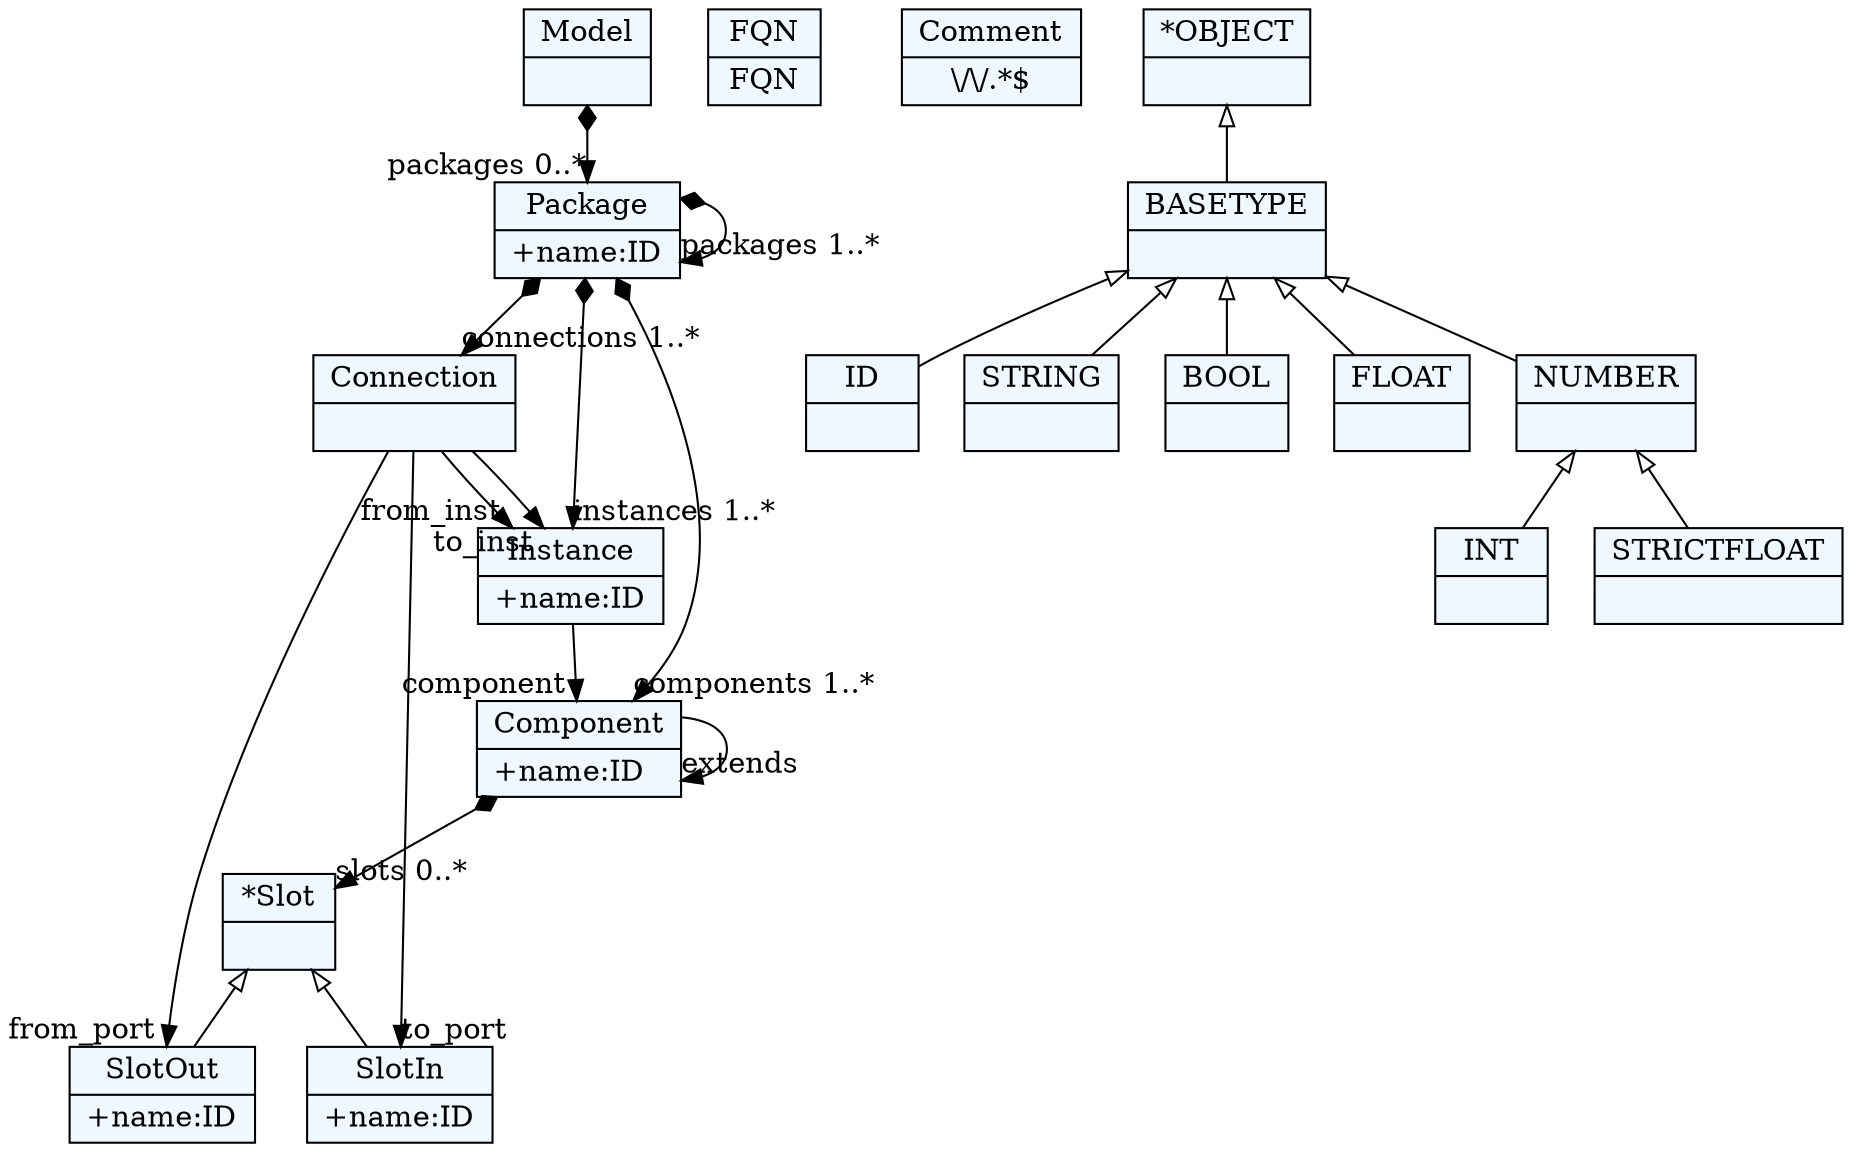 
    digraph xtext {
    fontname = "Bitstream Vera Sans"
    fontsize = 8
    node[
        shape=record,
        style=filled,
        fillcolor=aliceblue
    ]
    nodesep = 0.3
    edge[dir=black,arrowtail=empty]


34683176 -> 34767272[arrowtail=diamond, dir=both, headlabel="packages 0..*"]
34683176[ label="{Model|}"]

34767272 -> 34787992[arrowtail=diamond, dir=both, headlabel="components 1..*"]
34767272 -> 34870200[arrowtail=diamond, dir=both, headlabel="instances 1..*"]
34767272 -> 34875736[arrowtail=diamond, dir=both, headlabel="connections 1..*"]
34767272 -> 34767272[arrowtail=diamond, dir=both, headlabel="packages 1..*"]
34767272[ label="{Package|+name:ID\l}"]

34787992 -> 34787992[headlabel="extends "]
34787992 -> 34851704[arrowtail=diamond, dir=both, headlabel="slots 0..*"]
34787992[ label="{Component|+name:ID\l}"]

34851704[ label="{*Slot|}"]
34851704 -> 34757432 [dir=back]
34851704 -> 34762968 [dir=back]

34757432[ label="{SlotIn|+name:ID\l}"]

34762968[ label="{SlotOut|+name:ID\l}"]

34870200 -> 34787992[headlabel="component "]
34870200[ label="{Instance|+name:ID\l}"]

34875736 -> 34762968[headlabel="from_port "]
34875736 -> 34870200[headlabel="from_inst "]
34875736 -> 34757432[headlabel="to_port "]
34875736 -> 34870200[headlabel="to_inst "]
34875736[ label="{Connection|}"]

34881272[ label="{FQN|FQN}"]

34886808[ label="{Comment|\\/\\/.*$}"]

34777160[ label="{ID|}"]

34735144[ label="{STRING|}"]

32384024[ label="{BOOL|}"]

34820152[ label="{INT|}"]

34826968[ label="{FLOAT|}"]

34832504[ label="{STRICTFLOAT|}"]

34838040[ label="{NUMBER|}"]
34838040 -> 34832504 [dir=back]
34838040 -> 34820152 [dir=back]

34843576[ label="{BASETYPE|}"]
34843576 -> 34838040 [dir=back]
34843576 -> 34826968 [dir=back]
34843576 -> 32384024 [dir=back]
34843576 -> 34777160 [dir=back]
34843576 -> 34735144 [dir=back]

34849112[ label="{*OBJECT|}"]
34849112 -> 34843576 [dir=back]


}
